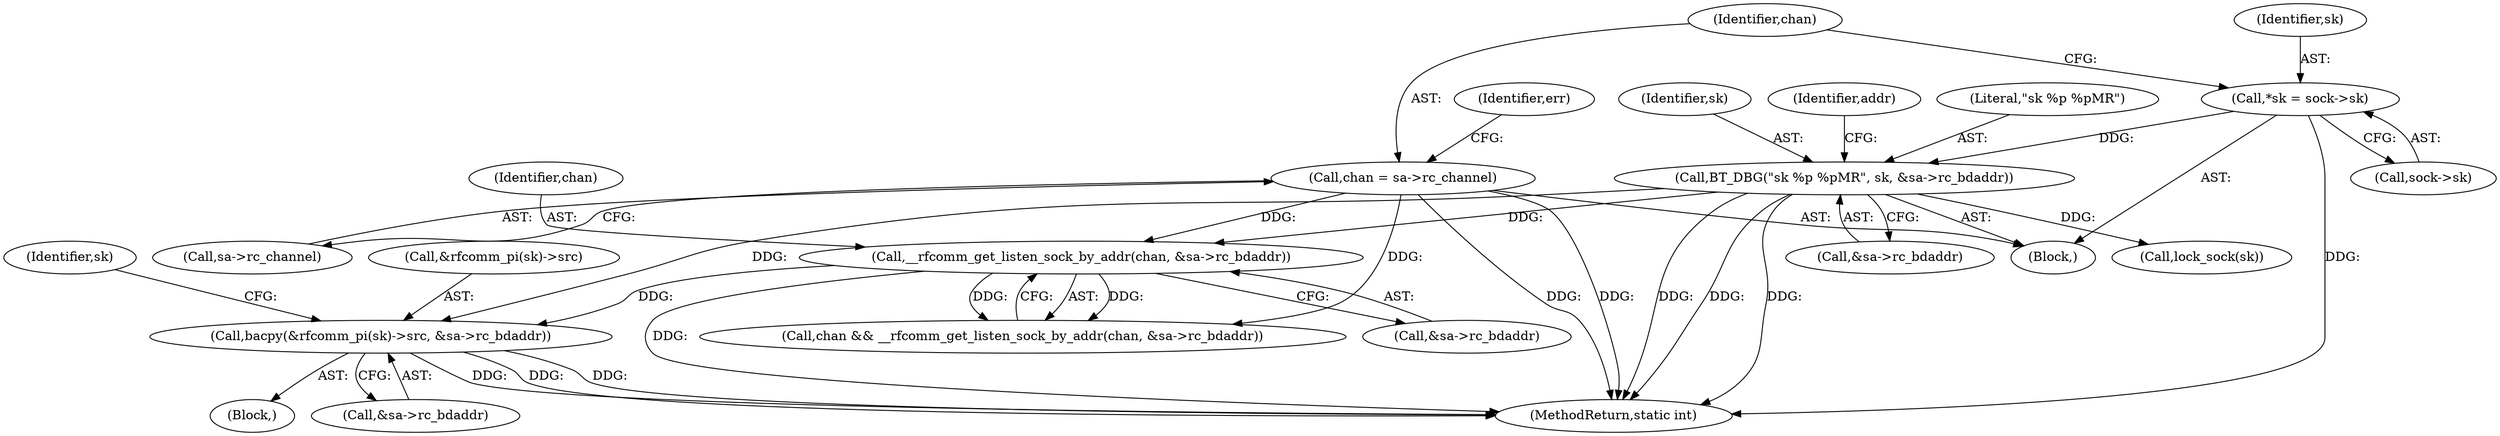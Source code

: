 digraph "1_linux_951b6a0717db97ce420547222647bcc40bf1eacd@del" {
"1000194" [label="(Call,bacpy(&rfcomm_pi(sk)->src, &sa->rc_bdaddr))"];
"1000181" [label="(Call,__rfcomm_get_listen_sock_by_addr(chan, &sa->rc_bdaddr))"];
"1000119" [label="(Call,chan = sa->rc_channel)"];
"1000128" [label="(Call,BT_DBG(\"sk %p %pMR\", sk, &sa->rc_bdaddr))"];
"1000113" [label="(Call,*sk = sock->sk)"];
"1000200" [label="(Call,&sa->rc_bdaddr)"];
"1000121" [label="(Call,sa->rc_channel)"];
"1000147" [label="(Call,lock_sock(sk))"];
"1000131" [label="(Call,&sa->rc_bdaddr)"];
"1000119" [label="(Call,chan = sa->rc_channel)"];
"1000193" [label="(Block,)"];
"1000113" [label="(Call,*sk = sock->sk)"];
"1000182" [label="(Identifier,chan)"];
"1000207" [label="(Identifier,sk)"];
"1000183" [label="(Call,&sa->rc_bdaddr)"];
"1000181" [label="(Call,__rfcomm_get_listen_sock_by_addr(chan, &sa->rc_bdaddr))"];
"1000129" [label="(Literal,\"sk %p %pMR\")"];
"1000114" [label="(Identifier,sk)"];
"1000120" [label="(Identifier,chan)"];
"1000195" [label="(Call,&rfcomm_pi(sk)->src)"];
"1000179" [label="(Call,chan && __rfcomm_get_listen_sock_by_addr(chan, &sa->rc_bdaddr))"];
"1000126" [label="(Identifier,err)"];
"1000225" [label="(MethodReturn,static int)"];
"1000130" [label="(Identifier,sk)"];
"1000194" [label="(Call,bacpy(&rfcomm_pi(sk)->src, &sa->rc_bdaddr))"];
"1000128" [label="(Call,BT_DBG(\"sk %p %pMR\", sk, &sa->rc_bdaddr))"];
"1000105" [label="(Block,)"];
"1000115" [label="(Call,sock->sk)"];
"1000138" [label="(Identifier,addr)"];
"1000194" -> "1000193"  [label="AST: "];
"1000194" -> "1000200"  [label="CFG: "];
"1000195" -> "1000194"  [label="AST: "];
"1000200" -> "1000194"  [label="AST: "];
"1000207" -> "1000194"  [label="CFG: "];
"1000194" -> "1000225"  [label="DDG: "];
"1000194" -> "1000225"  [label="DDG: "];
"1000194" -> "1000225"  [label="DDG: "];
"1000181" -> "1000194"  [label="DDG: "];
"1000128" -> "1000194"  [label="DDG: "];
"1000181" -> "1000179"  [label="AST: "];
"1000181" -> "1000183"  [label="CFG: "];
"1000182" -> "1000181"  [label="AST: "];
"1000183" -> "1000181"  [label="AST: "];
"1000179" -> "1000181"  [label="CFG: "];
"1000181" -> "1000225"  [label="DDG: "];
"1000181" -> "1000179"  [label="DDG: "];
"1000181" -> "1000179"  [label="DDG: "];
"1000119" -> "1000181"  [label="DDG: "];
"1000128" -> "1000181"  [label="DDG: "];
"1000119" -> "1000105"  [label="AST: "];
"1000119" -> "1000121"  [label="CFG: "];
"1000120" -> "1000119"  [label="AST: "];
"1000121" -> "1000119"  [label="AST: "];
"1000126" -> "1000119"  [label="CFG: "];
"1000119" -> "1000225"  [label="DDG: "];
"1000119" -> "1000225"  [label="DDG: "];
"1000119" -> "1000179"  [label="DDG: "];
"1000128" -> "1000105"  [label="AST: "];
"1000128" -> "1000131"  [label="CFG: "];
"1000129" -> "1000128"  [label="AST: "];
"1000130" -> "1000128"  [label="AST: "];
"1000131" -> "1000128"  [label="AST: "];
"1000138" -> "1000128"  [label="CFG: "];
"1000128" -> "1000225"  [label="DDG: "];
"1000128" -> "1000225"  [label="DDG: "];
"1000128" -> "1000225"  [label="DDG: "];
"1000113" -> "1000128"  [label="DDG: "];
"1000128" -> "1000147"  [label="DDG: "];
"1000113" -> "1000105"  [label="AST: "];
"1000113" -> "1000115"  [label="CFG: "];
"1000114" -> "1000113"  [label="AST: "];
"1000115" -> "1000113"  [label="AST: "];
"1000120" -> "1000113"  [label="CFG: "];
"1000113" -> "1000225"  [label="DDG: "];
}
